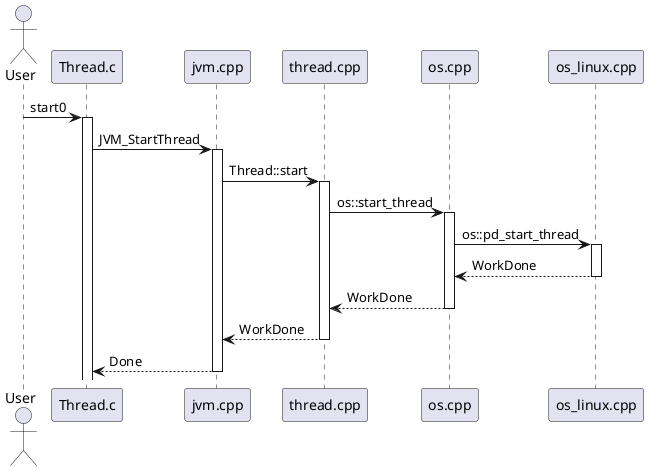 @startuml

actor User
participant "Thread.c" as jThread
participant "jvm.cpp" as jvm
participant "thread.cpp" as thread
participant "os.cpp" as os
participant "os_linux.cpp" as os_linux

User -> jThread: start0
activate jThread

jThread -> jvm: JVM_StartThread
activate jvm

jvm -> thread: Thread::start
activate thread

thread -> os: os::start_thread
activate os

os -> os_linux: os::pd_start_thread
activate os_linux
os_linux --> os: WorkDone
deactivate os_linux

os --> thread: WorkDone
deactivate os

thread --> jvm: WorkDone
deactivate thread

jvm --> jThread: Done
deactivate jvm

@enduml
hotspot/src/share/vm/runtime/thread.cpp
hotspot/src/share/vm/runtime/os.cpp
hotspot/src/os/linux/vm/os_linux.cpp

jdk/src/share/native/java/lang/Thread.c -> java/lang/Thread.java
jdk/src/share/native/sun/reflect/NativeAccessor.c -> sun/reflect/NativeMethodAccessorImpl.java